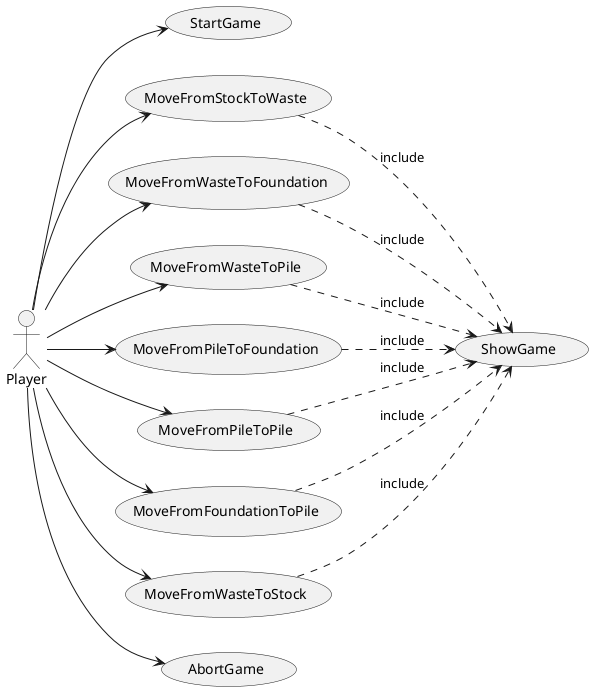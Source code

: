 @startuml UseCases
left to right direction

usecase "StartGame" as StartGame
usecase "MoveFromStockToWaste" as UC1
usecase "MoveFromWasteToFoundation" as UC2
usecase "MoveFromWasteToPile" as UC3
usecase "MoveFromPileToFoundation" as UC4
usecase "MoveFromPileToPile" as UC5
usecase "MoveFromFoundationToPile" as UC6
usecase "MoveFromWasteToStock" as UC7
usecase "ShowGame" as ShowGame
usecase "AbortGame" as AbortGame

Player --> StartGame
Player --> UC1
Player --> UC2
Player --> UC3
Player --> UC4
Player --> UC5
Player --> UC6
Player --> UC7
Player --> AbortGame

UC1 -.> ShowGame : include
UC2 -.> ShowGame : include
UC3 -.> ShowGame : include
UC4 -.> ShowGame : include
UC5 -.> ShowGame : include
UC6 -.> ShowGame : include
UC7 -.> ShowGame : include
@enduml
